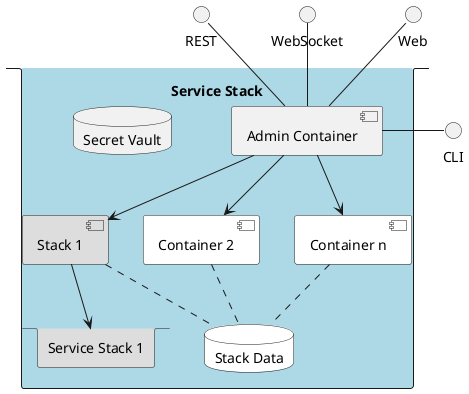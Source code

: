 @startuml
interface "CLI"
interface "REST"
interface "WebSocket"
interface "Web"
stack "Service Stack" #lightblue {
component  "Admin Container" as Admin
component "Stack 1" as C1 #dddddd
component "Container 2" as C2 #white
component "Container n" as Cn #white
database "Secret Vault" as vault
database "Stack Data" as sd #white
stack "Service Stack 1" as SS1 #dddddd
}
C2 .. sd
Cn .. sd
C1 .. sd
C1 --> SS1
Admin --> C1
Admin --> C2
Admin --> Cn
CLI -left-  Admin
REST --  Admin
WebSocket --  Admin
Web --  Admin
@enduml
